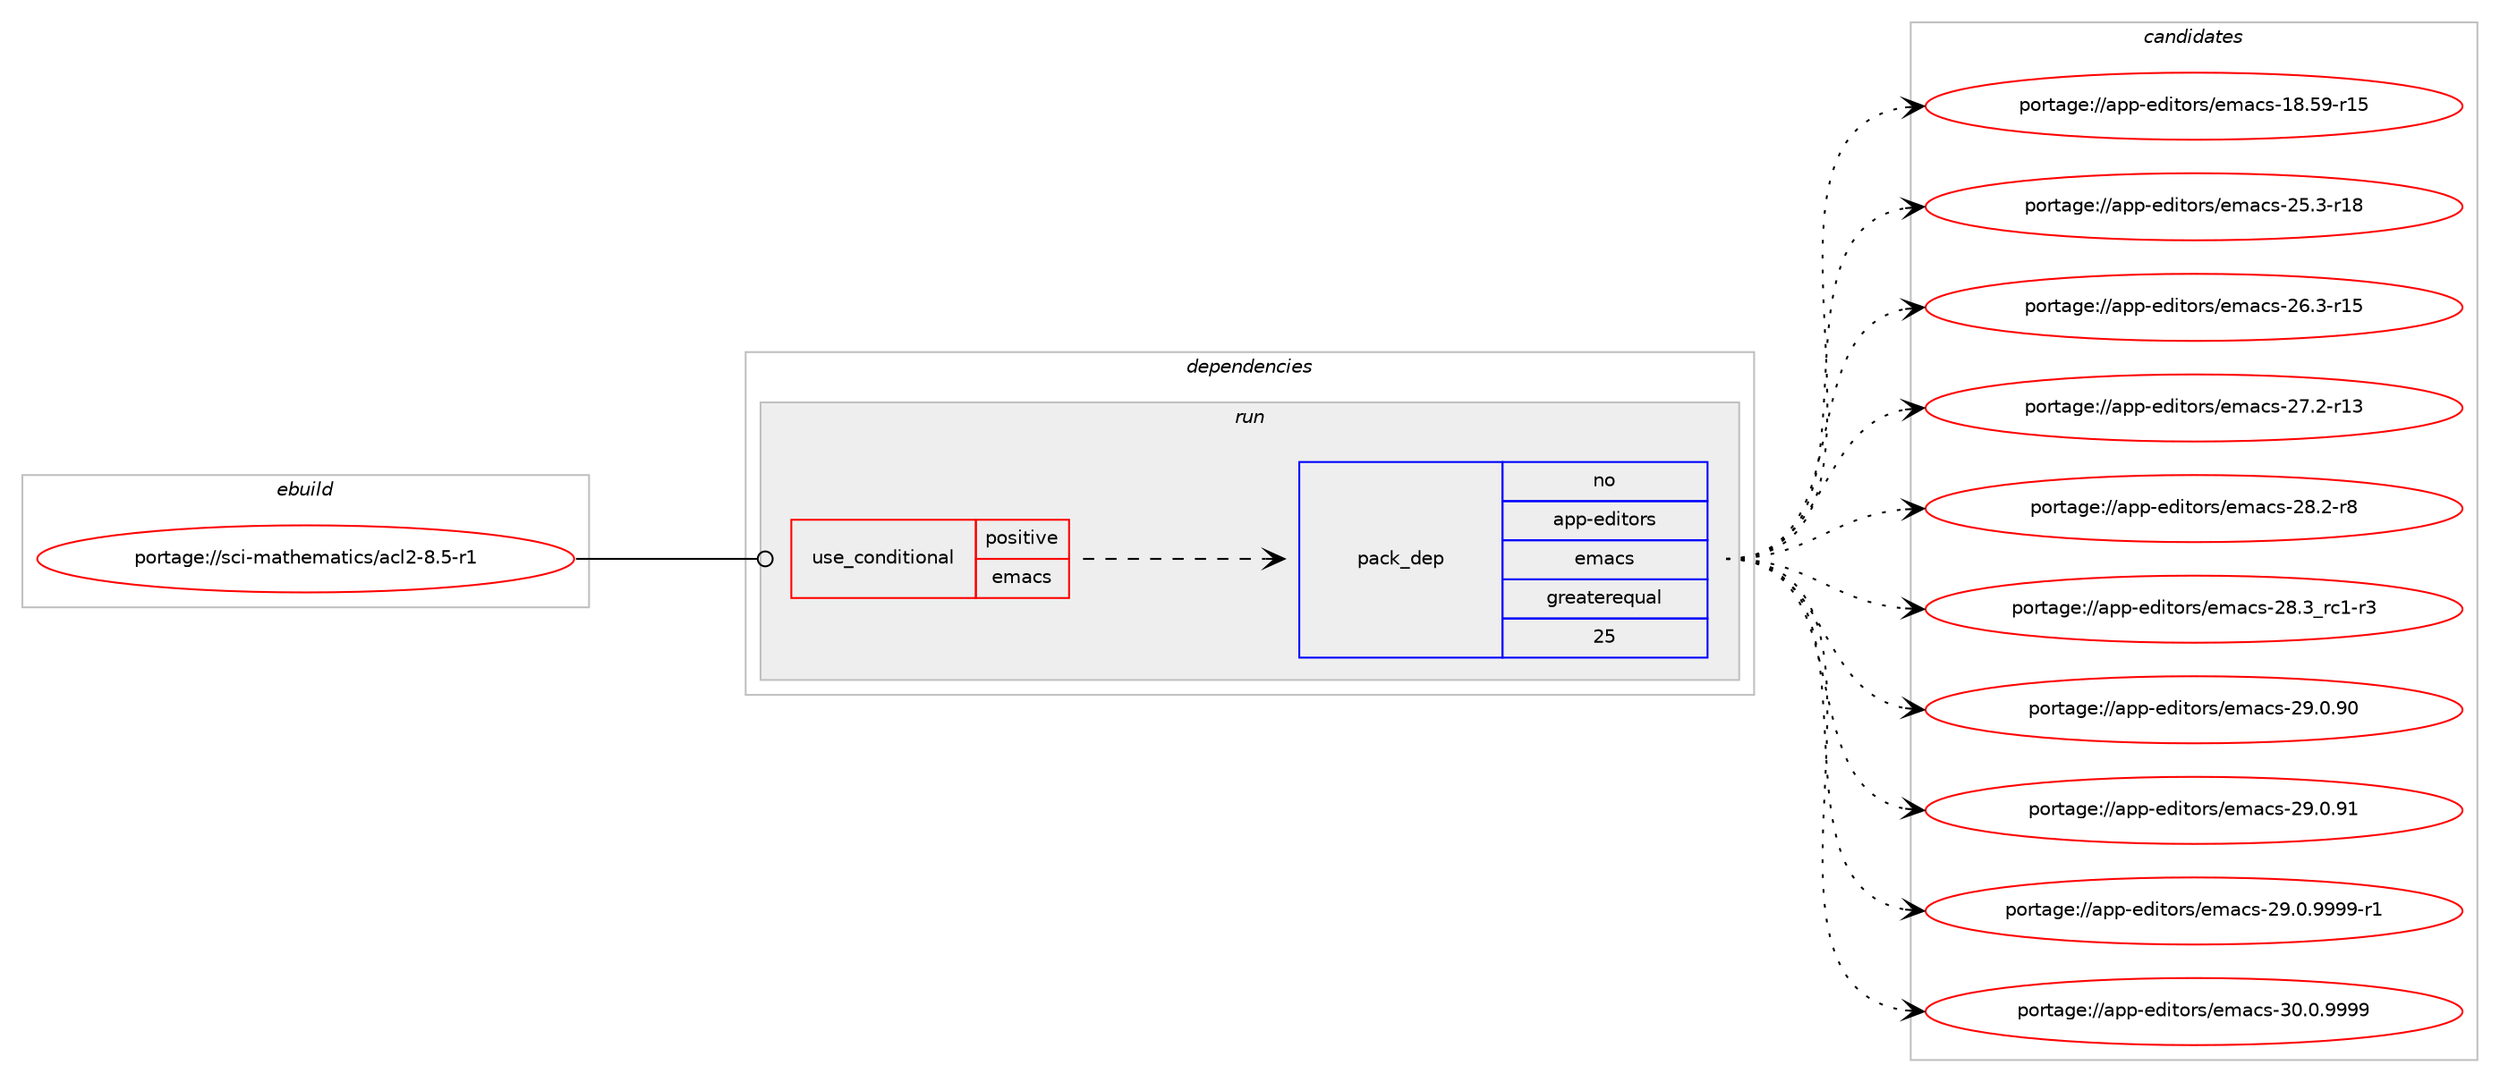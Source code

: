digraph prolog {

# *************
# Graph options
# *************

newrank=true;
concentrate=true;
compound=true;
graph [rankdir=LR,fontname=Helvetica,fontsize=10,ranksep=1.5];#, ranksep=2.5, nodesep=0.2];
edge  [arrowhead=vee];
node  [fontname=Helvetica,fontsize=10];

# **********
# The ebuild
# **********

subgraph cluster_leftcol {
color=gray;
rank=same;
label=<<i>ebuild</i>>;
id [label="portage://sci-mathematics/acl2-8.5-r1", color=red, width=4, href="../sci-mathematics/acl2-8.5-r1.svg"];
}

# ****************
# The dependencies
# ****************

subgraph cluster_midcol {
color=gray;
label=<<i>dependencies</i>>;
subgraph cluster_compile {
fillcolor="#eeeeee";
style=filled;
label=<<i>compile</i>>;
}
subgraph cluster_compileandrun {
fillcolor="#eeeeee";
style=filled;
label=<<i>compile and run</i>>;
}
subgraph cluster_run {
fillcolor="#eeeeee";
style=filled;
label=<<i>run</i>>;
subgraph cond54 {
dependency162 [label=<<TABLE BORDER="0" CELLBORDER="1" CELLSPACING="0" CELLPADDING="4"><TR><TD ROWSPAN="3" CELLPADDING="10">use_conditional</TD></TR><TR><TD>positive</TD></TR><TR><TD>emacs</TD></TR></TABLE>>, shape=none, color=red];
subgraph pack103 {
dependency163 [label=<<TABLE BORDER="0" CELLBORDER="1" CELLSPACING="0" CELLPADDING="4" WIDTH="220"><TR><TD ROWSPAN="6" CELLPADDING="30">pack_dep</TD></TR><TR><TD WIDTH="110">no</TD></TR><TR><TD>app-editors</TD></TR><TR><TD>emacs</TD></TR><TR><TD>greaterequal</TD></TR><TR><TD>25</TD></TR></TABLE>>, shape=none, color=blue];
}
dependency162:e -> dependency163:w [weight=20,style="dashed",arrowhead="vee"];
}
id:e -> dependency162:w [weight=20,style="solid",arrowhead="odot"];
# *** BEGIN UNKNOWN DEPENDENCY TYPE (TODO) ***
# id -> package_dependency(portage://sci-mathematics/acl2-8.5-r1,run,no,dev-lisp,sbcl,none,[,,],any_same_slot,[])
# *** END UNKNOWN DEPENDENCY TYPE (TODO) ***

}
}

# **************
# The candidates
# **************

subgraph cluster_choices {
rank=same;
color=gray;
label=<<i>candidates</i>>;

subgraph choice103 {
color=black;
nodesep=1;
choice9711211245101100105116111114115471011099799115454956465357451144953 [label="portage://app-editors/emacs-18.59-r15", color=red, width=4,href="../app-editors/emacs-18.59-r15.svg"];
choice97112112451011001051161111141154710110997991154550534651451144956 [label="portage://app-editors/emacs-25.3-r18", color=red, width=4,href="../app-editors/emacs-25.3-r18.svg"];
choice97112112451011001051161111141154710110997991154550544651451144953 [label="portage://app-editors/emacs-26.3-r15", color=red, width=4,href="../app-editors/emacs-26.3-r15.svg"];
choice97112112451011001051161111141154710110997991154550554650451144951 [label="portage://app-editors/emacs-27.2-r13", color=red, width=4,href="../app-editors/emacs-27.2-r13.svg"];
choice971121124510110010511611111411547101109979911545505646504511456 [label="portage://app-editors/emacs-28.2-r8", color=red, width=4,href="../app-editors/emacs-28.2-r8.svg"];
choice971121124510110010511611111411547101109979911545505646519511499494511451 [label="portage://app-editors/emacs-28.3_rc1-r3", color=red, width=4,href="../app-editors/emacs-28.3_rc1-r3.svg"];
choice97112112451011001051161111141154710110997991154550574648465748 [label="portage://app-editors/emacs-29.0.90", color=red, width=4,href="../app-editors/emacs-29.0.90.svg"];
choice97112112451011001051161111141154710110997991154550574648465749 [label="portage://app-editors/emacs-29.0.91", color=red, width=4,href="../app-editors/emacs-29.0.91.svg"];
choice9711211245101100105116111114115471011099799115455057464846575757574511449 [label="portage://app-editors/emacs-29.0.9999-r1", color=red, width=4,href="../app-editors/emacs-29.0.9999-r1.svg"];
choice971121124510110010511611111411547101109979911545514846484657575757 [label="portage://app-editors/emacs-30.0.9999", color=red, width=4,href="../app-editors/emacs-30.0.9999.svg"];
dependency163:e -> choice9711211245101100105116111114115471011099799115454956465357451144953:w [style=dotted,weight="100"];
dependency163:e -> choice97112112451011001051161111141154710110997991154550534651451144956:w [style=dotted,weight="100"];
dependency163:e -> choice97112112451011001051161111141154710110997991154550544651451144953:w [style=dotted,weight="100"];
dependency163:e -> choice97112112451011001051161111141154710110997991154550554650451144951:w [style=dotted,weight="100"];
dependency163:e -> choice971121124510110010511611111411547101109979911545505646504511456:w [style=dotted,weight="100"];
dependency163:e -> choice971121124510110010511611111411547101109979911545505646519511499494511451:w [style=dotted,weight="100"];
dependency163:e -> choice97112112451011001051161111141154710110997991154550574648465748:w [style=dotted,weight="100"];
dependency163:e -> choice97112112451011001051161111141154710110997991154550574648465749:w [style=dotted,weight="100"];
dependency163:e -> choice9711211245101100105116111114115471011099799115455057464846575757574511449:w [style=dotted,weight="100"];
dependency163:e -> choice971121124510110010511611111411547101109979911545514846484657575757:w [style=dotted,weight="100"];
}
}

}
